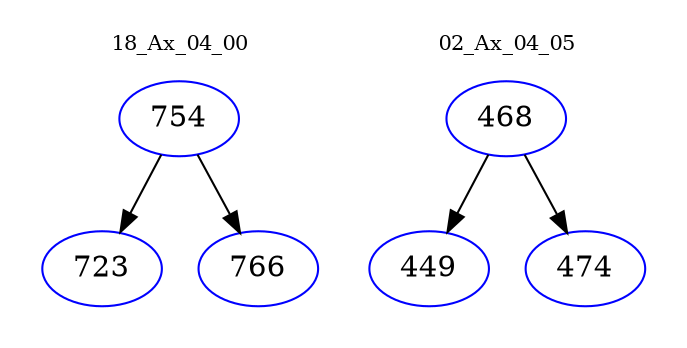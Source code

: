 digraph{
subgraph cluster_0 {
color = white
label = "18_Ax_04_00";
fontsize=10;
T0_754 [label="754", color="blue"]
T0_754 -> T0_723 [color="black"]
T0_723 [label="723", color="blue"]
T0_754 -> T0_766 [color="black"]
T0_766 [label="766", color="blue"]
}
subgraph cluster_1 {
color = white
label = "02_Ax_04_05";
fontsize=10;
T1_468 [label="468", color="blue"]
T1_468 -> T1_449 [color="black"]
T1_449 [label="449", color="blue"]
T1_468 -> T1_474 [color="black"]
T1_474 [label="474", color="blue"]
}
}
